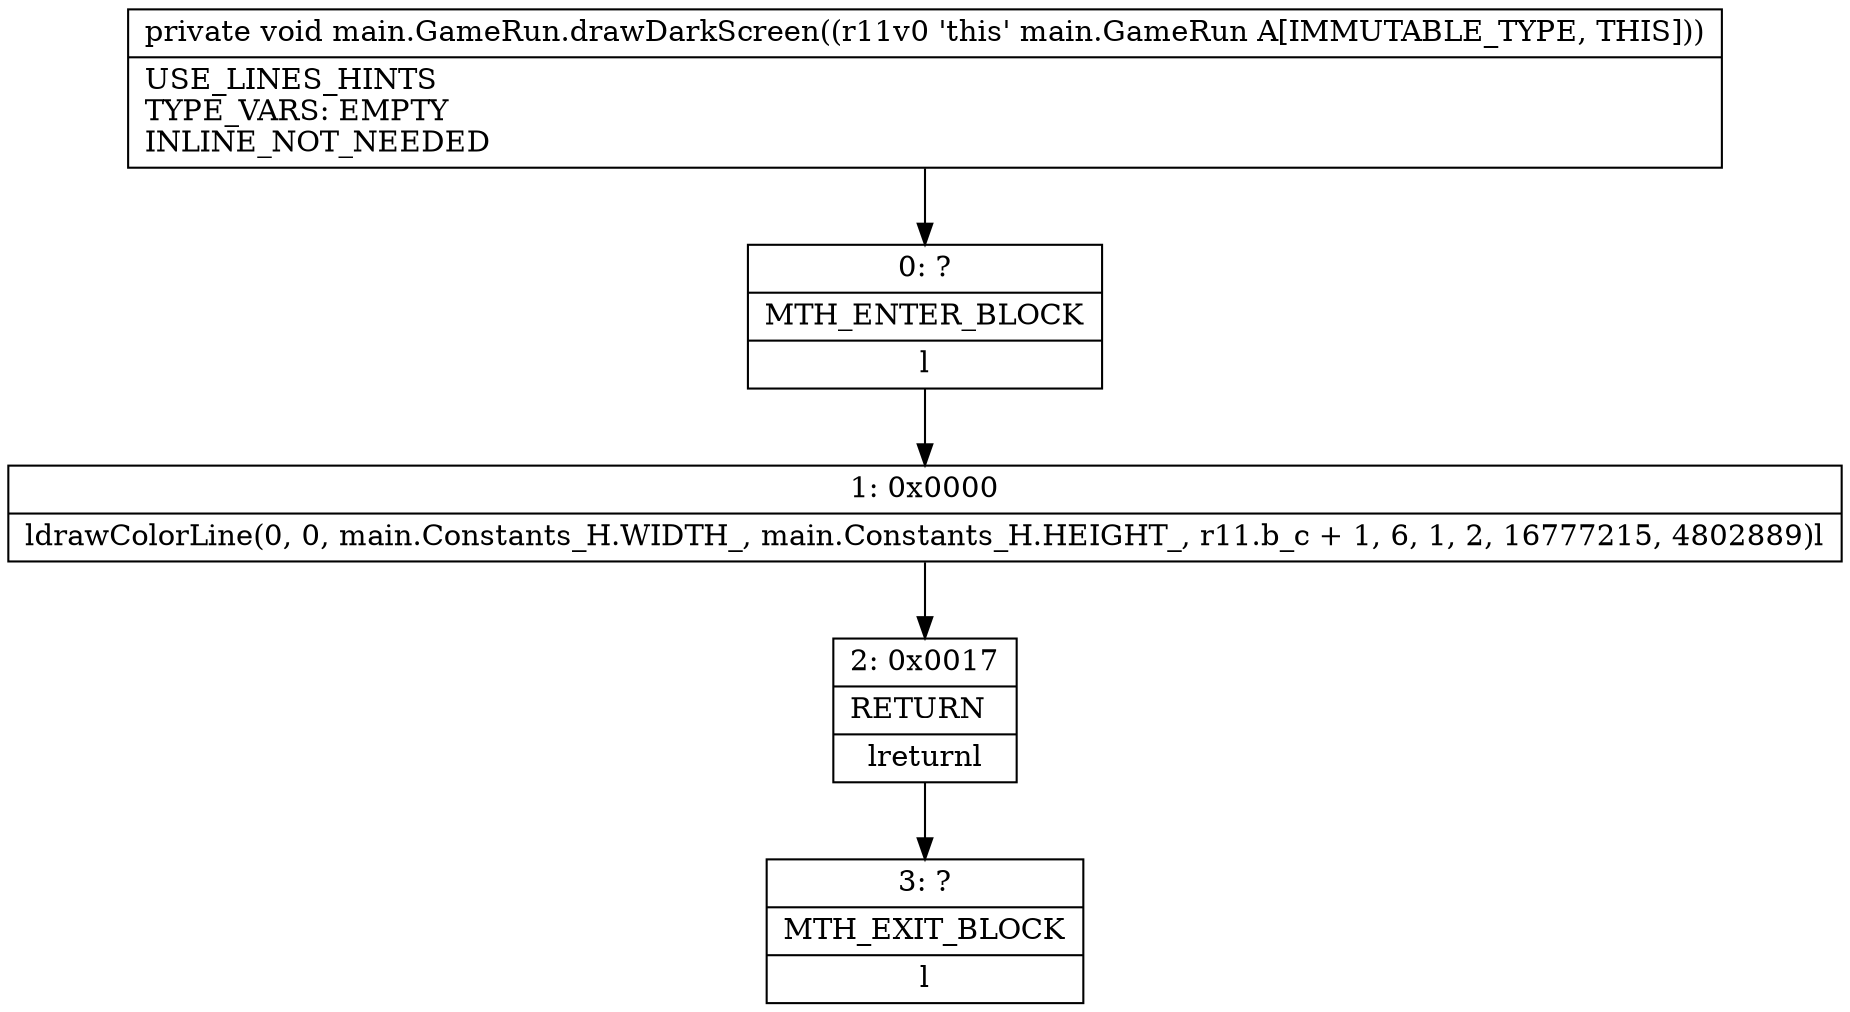 digraph "CFG formain.GameRun.drawDarkScreen()V" {
Node_0 [shape=record,label="{0\:\ ?|MTH_ENTER_BLOCK\l|l}"];
Node_1 [shape=record,label="{1\:\ 0x0000|ldrawColorLine(0, 0, main.Constants_H.WIDTH_, main.Constants_H.HEIGHT_, r11.b_c + 1, 6, 1, 2, 16777215, 4802889)l}"];
Node_2 [shape=record,label="{2\:\ 0x0017|RETURN\l|lreturnl}"];
Node_3 [shape=record,label="{3\:\ ?|MTH_EXIT_BLOCK\l|l}"];
MethodNode[shape=record,label="{private void main.GameRun.drawDarkScreen((r11v0 'this' main.GameRun A[IMMUTABLE_TYPE, THIS]))  | USE_LINES_HINTS\lTYPE_VARS: EMPTY\lINLINE_NOT_NEEDED\l}"];
MethodNode -> Node_0;
Node_0 -> Node_1;
Node_1 -> Node_2;
Node_2 -> Node_3;
}

